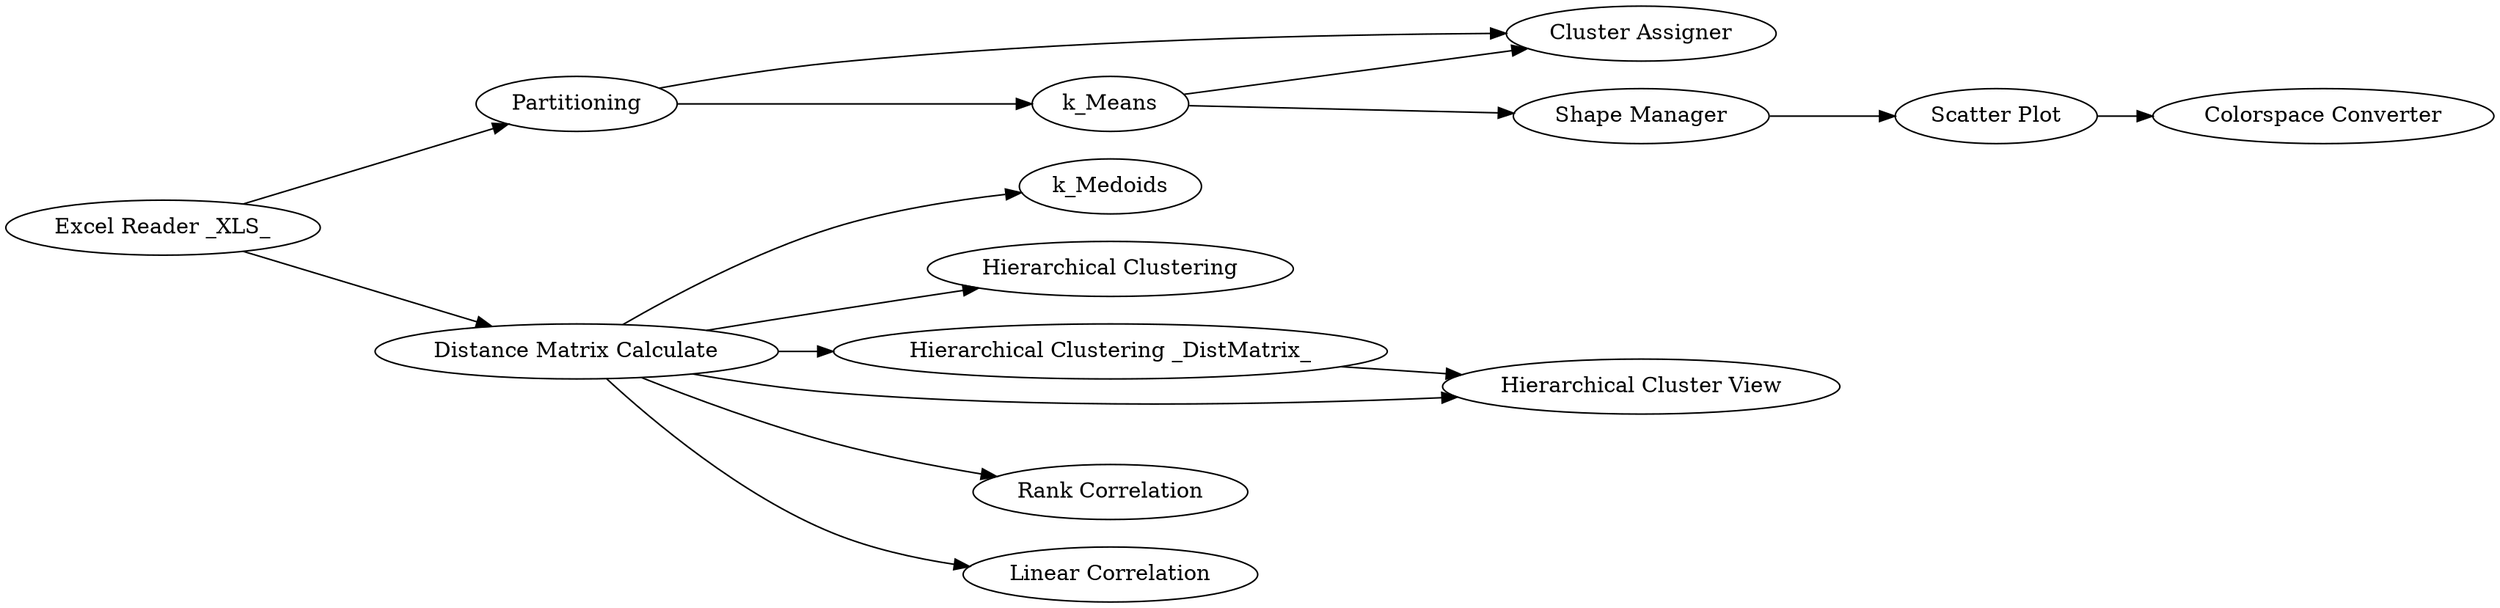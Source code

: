 digraph {
	3 [label="Excel Reader _XLS_"]
	4 [label=k_Means]
	5 [label="Cluster Assigner"]
	6 [label=Partitioning]
	7 [label="Shape Manager"]
	8 [label="Scatter Plot"]
	9 [label=k_Medoids]
	10 [label="Distance Matrix Calculate"]
	11 [label="Hierarchical Clustering"]
	12 [label="Hierarchical Clustering _DistMatrix_"]
	13 [label="Hierarchical Cluster View"]
	14 [label="Rank Correlation"]
	15 [label="Linear Correlation"]
	17 [label="Colorspace Converter"]
	3 -> 6
	3 -> 10
	4 -> 5
	4 -> 7
	6 -> 4
	6 -> 5
	7 -> 8
	8 -> 17
	10 -> 11
	10 -> 9
	10 -> 14
	10 -> 15
	10 -> 12
	10 -> 13
	12 -> 13
	rankdir=LR
}
